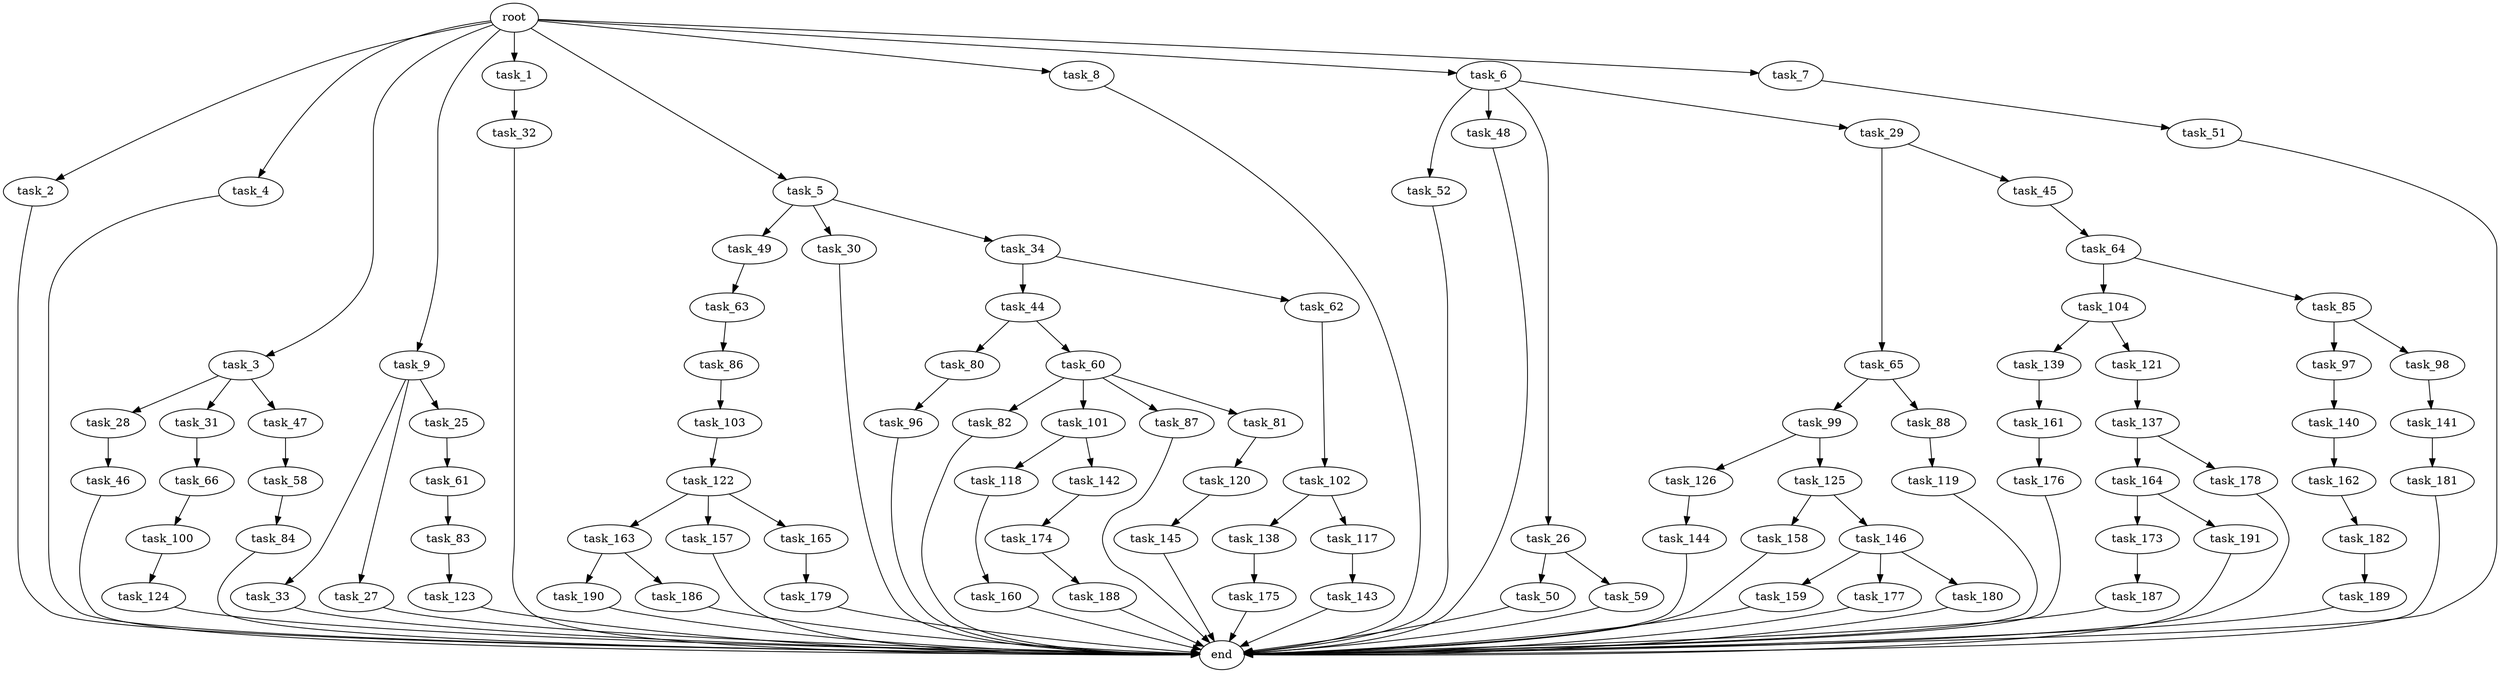 digraph G {
  task_118 [size="274877906.944000"];
  task_102 [size="841813590.016000"];
  task_65 [size="1099511627.776000"];
  root [size="0.000000"];
  task_176 [size="841813590.016000"];
  task_162 [size="1099511627.776000"];
  task_158 [size="429496729.600000"];
  task_182 [size="618475290.624000"];
  task_45 [size="1099511627.776000"];
  task_163 [size="1391569403.904000"];
  task_144 [size="1717986918.400000"];
  task_44 [size="1099511627.776000"];
  task_179 [size="429496729.600000"];
  task_164 [size="1391569403.904000"];
  task_82 [size="841813590.016000"];
  task_139 [size="68719476.736000"];
  task_28 [size="1099511627.776000"];
  task_50 [size="429496729.600000"];
  task_31 [size="1099511627.776000"];
  task_49 [size="154618822.656000"];
  task_181 [size="1099511627.776000"];
  task_146 [size="429496729.600000"];
  task_159 [size="68719476.736000"];
  task_120 [size="841813590.016000"];
  task_121 [size="68719476.736000"];
  task_140 [size="618475290.624000"];
  task_190 [size="68719476.736000"];
  task_122 [size="429496729.600000"];
  task_126 [size="274877906.944000"];
  task_52 [size="618475290.624000"];
  task_2 [size="2.048000"];
  task_186 [size="68719476.736000"];
  task_30 [size="154618822.656000"];
  task_177 [size="68719476.736000"];
  task_160 [size="154618822.656000"];
  task_104 [size="618475290.624000"];
  task_33 [size="154618822.656000"];
  task_4 [size="2.048000"];
  task_48 [size="618475290.624000"];
  task_96 [size="1717986918.400000"];
  task_64 [size="154618822.656000"];
  task_124 [size="1391569403.904000"];
  task_85 [size="618475290.624000"];
  task_80 [size="154618822.656000"];
  task_100 [size="1099511627.776000"];
  task_138 [size="68719476.736000"];
  task_119 [size="841813590.016000"];
  task_173 [size="154618822.656000"];
  task_157 [size="1391569403.904000"];
  task_3 [size="2.048000"];
  task_9 [size="2.048000"];
  task_32 [size="429496729.600000"];
  task_143 [size="274877906.944000"];
  task_34 [size="154618822.656000"];
  task_174 [size="841813590.016000"];
  task_161 [size="618475290.624000"];
  task_59 [size="429496729.600000"];
  task_189 [size="429496729.600000"];
  task_101 [size="841813590.016000"];
  task_62 [size="1099511627.776000"];
  task_1 [size="2.048000"];
  task_26 [size="618475290.624000"];
  task_99 [size="68719476.736000"];
  task_46 [size="429496729.600000"];
  task_5 [size="2.048000"];
  task_88 [size="68719476.736000"];
  end [size="0.000000"];
  task_8 [size="2.048000"];
  task_87 [size="841813590.016000"];
  task_141 [size="429496729.600000"];
  task_84 [size="618475290.624000"];
  task_83 [size="1099511627.776000"];
  task_63 [size="68719476.736000"];
  task_142 [size="274877906.944000"];
  task_47 [size="1099511627.776000"];
  task_29 [size="618475290.624000"];
  task_145 [size="274877906.944000"];
  task_97 [size="274877906.944000"];
  task_178 [size="1391569403.904000"];
  task_117 [size="68719476.736000"];
  task_187 [size="68719476.736000"];
  task_27 [size="154618822.656000"];
  task_123 [size="68719476.736000"];
  task_180 [size="68719476.736000"];
  task_6 [size="2.048000"];
  task_7 [size="2.048000"];
  task_191 [size="154618822.656000"];
  task_61 [size="1391569403.904000"];
  task_175 [size="618475290.624000"];
  task_188 [size="1099511627.776000"];
  task_81 [size="841813590.016000"];
  task_165 [size="1391569403.904000"];
  task_86 [size="841813590.016000"];
  task_98 [size="274877906.944000"];
  task_51 [size="429496729.600000"];
  task_125 [size="274877906.944000"];
  task_25 [size="154618822.656000"];
  task_137 [size="841813590.016000"];
  task_58 [size="841813590.016000"];
  task_60 [size="154618822.656000"];
  task_66 [size="1717986918.400000"];
  task_103 [size="1717986918.400000"];

  task_118 -> task_160 [size="75497472.000000"];
  task_102 -> task_138 [size="33554432.000000"];
  task_102 -> task_117 [size="33554432.000000"];
  task_65 -> task_88 [size="33554432.000000"];
  task_65 -> task_99 [size="33554432.000000"];
  root -> task_2 [size="1.000000"];
  root -> task_6 [size="1.000000"];
  root -> task_4 [size="1.000000"];
  root -> task_5 [size="1.000000"];
  root -> task_3 [size="1.000000"];
  root -> task_9 [size="1.000000"];
  root -> task_8 [size="1.000000"];
  root -> task_7 [size="1.000000"];
  root -> task_1 [size="1.000000"];
  task_176 -> end [size="1.000000"];
  task_162 -> task_182 [size="301989888.000000"];
  task_158 -> end [size="1.000000"];
  task_182 -> task_189 [size="209715200.000000"];
  task_45 -> task_64 [size="75497472.000000"];
  task_163 -> task_186 [size="33554432.000000"];
  task_163 -> task_190 [size="33554432.000000"];
  task_144 -> end [size="1.000000"];
  task_44 -> task_80 [size="75497472.000000"];
  task_44 -> task_60 [size="75497472.000000"];
  task_179 -> end [size="1.000000"];
  task_164 -> task_173 [size="75497472.000000"];
  task_164 -> task_191 [size="75497472.000000"];
  task_82 -> end [size="1.000000"];
  task_139 -> task_161 [size="301989888.000000"];
  task_28 -> task_46 [size="209715200.000000"];
  task_50 -> end [size="1.000000"];
  task_31 -> task_66 [size="838860800.000000"];
  task_49 -> task_63 [size="33554432.000000"];
  task_181 -> end [size="1.000000"];
  task_146 -> task_180 [size="33554432.000000"];
  task_146 -> task_159 [size="33554432.000000"];
  task_146 -> task_177 [size="33554432.000000"];
  task_159 -> end [size="1.000000"];
  task_120 -> task_145 [size="134217728.000000"];
  task_121 -> task_137 [size="411041792.000000"];
  task_140 -> task_162 [size="536870912.000000"];
  task_190 -> end [size="1.000000"];
  task_122 -> task_165 [size="679477248.000000"];
  task_122 -> task_157 [size="679477248.000000"];
  task_122 -> task_163 [size="679477248.000000"];
  task_126 -> task_144 [size="838860800.000000"];
  task_52 -> end [size="1.000000"];
  task_2 -> end [size="1.000000"];
  task_186 -> end [size="1.000000"];
  task_30 -> end [size="1.000000"];
  task_177 -> end [size="1.000000"];
  task_160 -> end [size="1.000000"];
  task_104 -> task_139 [size="33554432.000000"];
  task_104 -> task_121 [size="33554432.000000"];
  task_33 -> end [size="1.000000"];
  task_4 -> end [size="1.000000"];
  task_48 -> end [size="1.000000"];
  task_96 -> end [size="1.000000"];
  task_64 -> task_104 [size="301989888.000000"];
  task_64 -> task_85 [size="301989888.000000"];
  task_124 -> end [size="1.000000"];
  task_85 -> task_97 [size="134217728.000000"];
  task_85 -> task_98 [size="134217728.000000"];
  task_80 -> task_96 [size="838860800.000000"];
  task_100 -> task_124 [size="679477248.000000"];
  task_138 -> task_175 [size="301989888.000000"];
  task_119 -> end [size="1.000000"];
  task_173 -> task_187 [size="33554432.000000"];
  task_157 -> end [size="1.000000"];
  task_3 -> task_28 [size="536870912.000000"];
  task_3 -> task_31 [size="536870912.000000"];
  task_3 -> task_47 [size="536870912.000000"];
  task_9 -> task_25 [size="75497472.000000"];
  task_9 -> task_33 [size="75497472.000000"];
  task_9 -> task_27 [size="75497472.000000"];
  task_32 -> end [size="1.000000"];
  task_143 -> end [size="1.000000"];
  task_34 -> task_62 [size="536870912.000000"];
  task_34 -> task_44 [size="536870912.000000"];
  task_174 -> task_188 [size="536870912.000000"];
  task_161 -> task_176 [size="411041792.000000"];
  task_59 -> end [size="1.000000"];
  task_189 -> end [size="1.000000"];
  task_101 -> task_118 [size="134217728.000000"];
  task_101 -> task_142 [size="134217728.000000"];
  task_62 -> task_102 [size="411041792.000000"];
  task_1 -> task_32 [size="209715200.000000"];
  task_26 -> task_59 [size="209715200.000000"];
  task_26 -> task_50 [size="209715200.000000"];
  task_99 -> task_126 [size="134217728.000000"];
  task_99 -> task_125 [size="134217728.000000"];
  task_46 -> end [size="1.000000"];
  task_5 -> task_34 [size="75497472.000000"];
  task_5 -> task_30 [size="75497472.000000"];
  task_5 -> task_49 [size="75497472.000000"];
  task_88 -> task_119 [size="411041792.000000"];
  task_8 -> end [size="1.000000"];
  task_87 -> end [size="1.000000"];
  task_141 -> task_181 [size="536870912.000000"];
  task_84 -> end [size="1.000000"];
  task_83 -> task_123 [size="33554432.000000"];
  task_63 -> task_86 [size="411041792.000000"];
  task_142 -> task_174 [size="411041792.000000"];
  task_47 -> task_58 [size="411041792.000000"];
  task_29 -> task_45 [size="536870912.000000"];
  task_29 -> task_65 [size="536870912.000000"];
  task_145 -> end [size="1.000000"];
  task_97 -> task_140 [size="301989888.000000"];
  task_178 -> end [size="1.000000"];
  task_117 -> task_143 [size="134217728.000000"];
  task_187 -> end [size="1.000000"];
  task_27 -> end [size="1.000000"];
  task_123 -> end [size="1.000000"];
  task_180 -> end [size="1.000000"];
  task_6 -> task_29 [size="301989888.000000"];
  task_6 -> task_26 [size="301989888.000000"];
  task_6 -> task_48 [size="301989888.000000"];
  task_6 -> task_52 [size="301989888.000000"];
  task_7 -> task_51 [size="209715200.000000"];
  task_191 -> end [size="1.000000"];
  task_61 -> task_83 [size="536870912.000000"];
  task_175 -> end [size="1.000000"];
  task_188 -> end [size="1.000000"];
  task_81 -> task_120 [size="411041792.000000"];
  task_165 -> task_179 [size="209715200.000000"];
  task_86 -> task_103 [size="838860800.000000"];
  task_98 -> task_141 [size="209715200.000000"];
  task_51 -> end [size="1.000000"];
  task_125 -> task_146 [size="209715200.000000"];
  task_125 -> task_158 [size="209715200.000000"];
  task_25 -> task_61 [size="679477248.000000"];
  task_137 -> task_164 [size="679477248.000000"];
  task_137 -> task_178 [size="679477248.000000"];
  task_58 -> task_84 [size="301989888.000000"];
  task_60 -> task_82 [size="411041792.000000"];
  task_60 -> task_101 [size="411041792.000000"];
  task_60 -> task_87 [size="411041792.000000"];
  task_60 -> task_81 [size="411041792.000000"];
  task_66 -> task_100 [size="536870912.000000"];
  task_103 -> task_122 [size="209715200.000000"];
}
